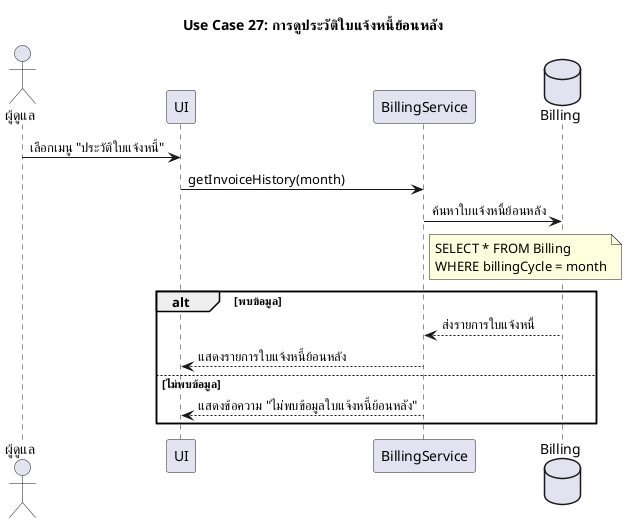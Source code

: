 @startuml Use Case 27: การดูประวัติใบแจ้งหนี้ย้อนหลัง
skinparam defaultFontName "TH Sarabun New"
title Use Case 27: การดูประวัติใบแจ้งหนี้ย้อนหลัง

actor "ผู้ดูแล" as Admin
participant "UI" as UI
participant "BillingService" as BillingSvc
database "Billing" as BillingDB

Admin -> UI : เลือกเมนู "ประวัติใบแจ้งหนี้"
UI -> BillingSvc : getInvoiceHistory(month)

BillingSvc -> BillingDB : ค้นหาใบแจ้งหนี้ย้อนหลัง
note right of BillingSvc
SELECT * FROM Billing
WHERE billingCycle = month
end note
alt พบข้อมูล

    BillingDB --> BillingSvc : ส่งรายการใบแจ้งหนี้
    BillingSvc --> UI : แสดงรายการใบแจ้งหนี้ย้อนหลัง

else ไม่พบข้อมูล
    BillingSvc --> UI : แสดงข้อความ "ไม่พบข้อมูลใบแจ้งหนี้ย้อนหลัง"
end
@enduml
